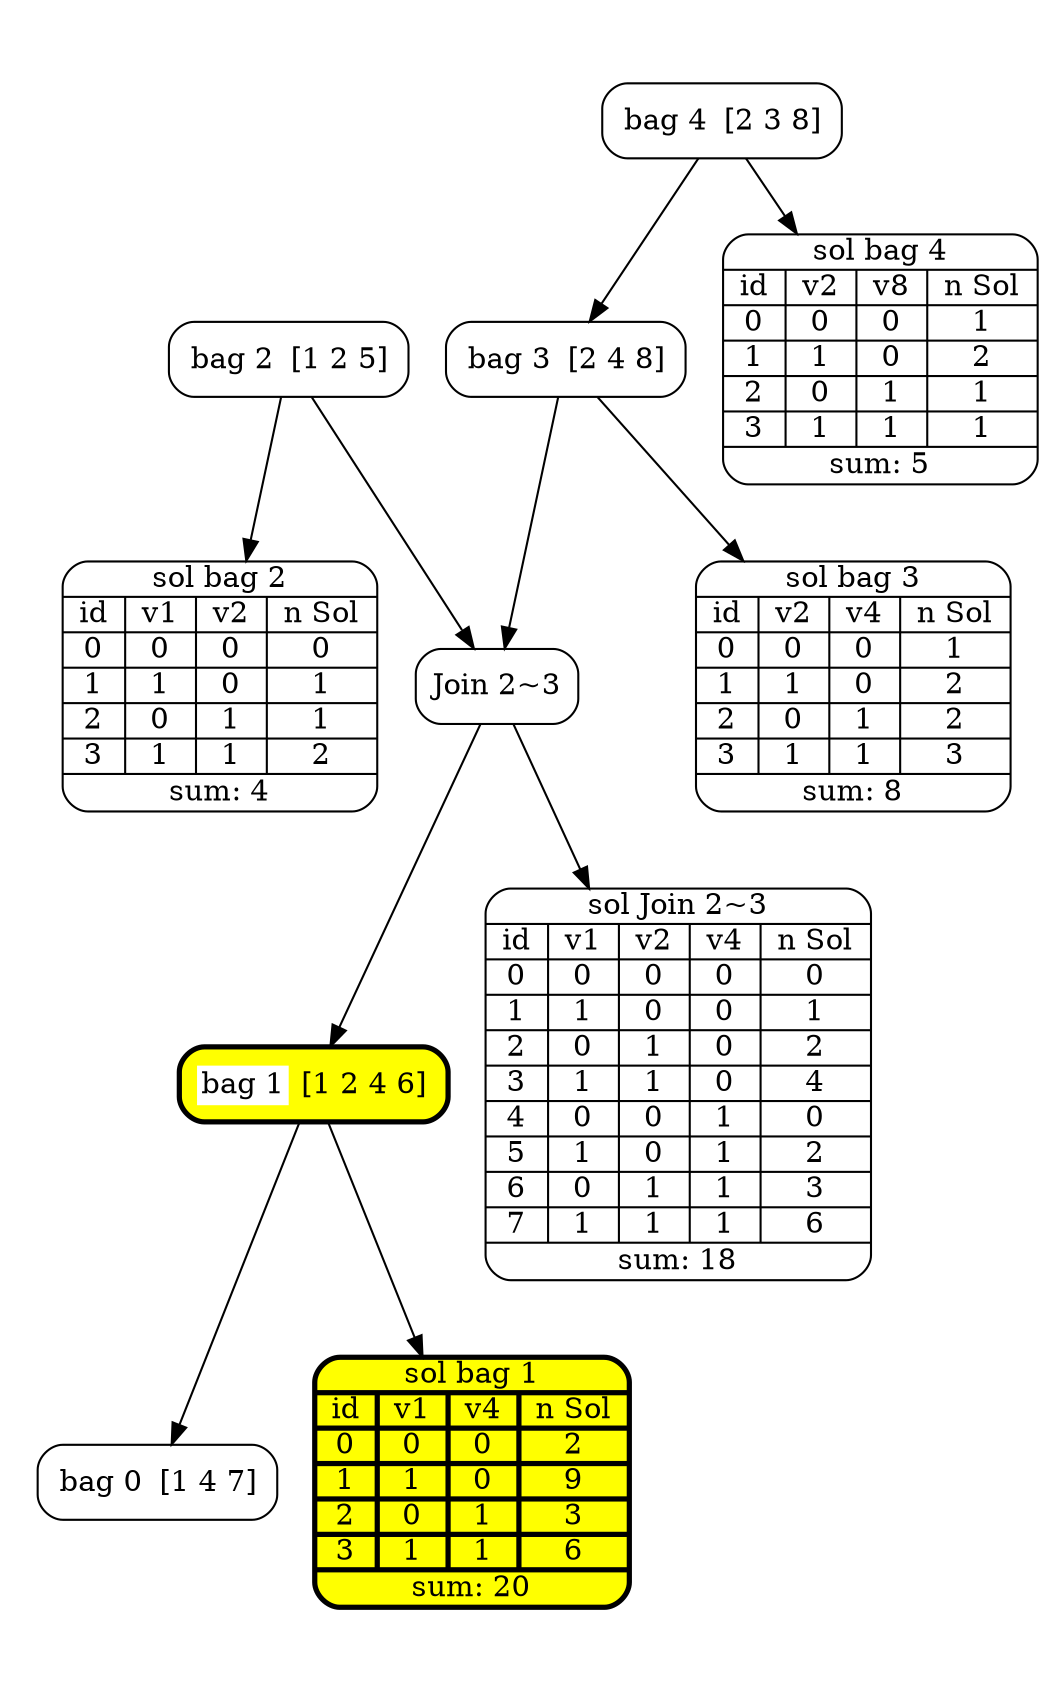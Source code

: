 strict digraph structs {
	graph [bb="0,0,438.08,728",
		dpi=250,
		margin="0,0.5"
	];
	node [fillcolor=white,
		label="\N",
		margin="0.11,0.01",
		shape=box,
		style="rounded,filled"
	];
	"bag 0"	[height=0.5,
		label=<<TABLE BORDER="0" CELLBORDER="0" CELLSPACING="0">
              <TR><TD BGCOLOR="white">bag 0</TD><TD PORT="anchor"></TD><TD>[1 4 7]</TD></TR></TABLE>>,
		penwidth=1.0,
		pos="65.582,60",
		width=1.3333];
	"bag 1"	[fillcolor=yellow,
		height=0.5,
		label=<<TABLE BORDER="0" CELLBORDER="0" CELLSPACING="0">
              <TR><TD BGCOLOR="white">bag 1</TD><TD PORT="anchor"></TD><TD>[1 2 4 6]</TD></TR></TABLE>>,
		penwidth=2.5,
		pos="131.58,250",
		width=1.4861];
	"bag 1" -> "bag 0"	[pos="e,71.589,78.112 125.61,231.98 114.08,199.14 88.68,126.79 74.905,87.558"];
	sol1	[fillcolor=yellow,
		height=1.6667,
		label="{sol bag 1|{{id|0|1|2|3}|{v1|0|1|0|1}|{v4|0|0|1|1}|{n Sol|2|9|3|6}}|sum: 20}",
		penwidth=2.5,
		pos="198.58,60",
		rects="132.08,102.5,265.08,119.5 132.08,85.5,159.08,102.5 132.08,68.5,159.08,85.5 132.08,51.5,159.08,68.5 132.08,34.5,159.08,51.5 132.08,\
17.5,159.08,34.5 159.08,85.5,189.08,102.5 159.08,68.5,189.08,85.5 159.08,51.5,189.08,68.5 159.08,34.5,189.08,51.5 159.08,17.5,189.08,\
34.5 189.08,85.5,219.08,102.5 189.08,68.5,219.08,85.5 189.08,51.5,219.08,68.5 189.08,34.5,219.08,51.5 189.08,17.5,219.08,34.5 219.08,\
85.5,265.08,102.5 219.08,68.5,265.08,85.5 219.08,51.5,265.08,68.5 219.08,34.5,265.08,51.5 219.08,17.5,265.08,34.5 132.08,0.5,265.08,\
17.5",
		shape=record,
		width=1.8472];
	"bag 1" -> sol1	[pos="e,177.64,119.75 137.65,231.98 145.87,208.92 161.03,166.37 174.17,129.49"];
	"bag 2"	[height=0.5,
		label=<<TABLE BORDER="0" CELLBORDER="0" CELLSPACING="0">
              <TR><TD BGCOLOR="white">bag 2</TD><TD PORT="anchor"></TD><TD>[1 2 5]</TD></TR></TABLE>>,
		penwidth=1.0,
		pos="123.58,596",
		width=1.3333];
	"bag 2" -> "bag 1"	[constraint=false,
		pos="e,107.81,268.32 92.59,577.99 66.594,561.77 31.272,534.7 15.582,500 -6.393,451.4 -3.5151,429.8 15.582,380 32.366,336.23 71.617,298 \
99.813,274.75",
		style=invis];
	sol2	[height=1.6667,
		label="{sol bag 2|{{id|0|1|2|3}|{v1|0|1|0|1}|{v2|0|0|1|1}|{n Sol|0|1|1|2}}|sum: 4}",
		penwidth=1.0,
		pos="91.582,440",
		rects="25.082,482.5,158.08,499.5 25.082,465.5,52.082,482.5 25.082,448.5,52.082,465.5 25.082,431.5,52.082,448.5 25.082,414.5,52.082,431.5 \
25.082,397.5,52.082,414.5 52.082,465.5,82.082,482.5 52.082,448.5,82.082,465.5 52.082,431.5,82.082,448.5 52.082,414.5,82.082,431.5 \
52.082,397.5,82.082,414.5 82.082,465.5,112.08,482.5 82.082,448.5,112.08,465.5 82.082,431.5,112.08,448.5 82.082,414.5,112.08,431.5 \
82.082,397.5,112.08,414.5 112.08,465.5,158.08,482.5 112.08,448.5,158.08,465.5 112.08,431.5,158.08,448.5 112.08,414.5,158.08,431.5 \
112.08,397.5,158.08,414.5 25.082,380.5,158.08,397.5",
		shape=record,
		width=1.8472];
	"bag 2" -> sol2	[pos="e,103.76,499.61 120.03,577.93 116.57,561.27 111.07,534.81 105.83,509.57"];
	"Join 2~3"	[height=0.5,
		penwidth=1.0,
		pos="208.58,440",
		width=0.88889];
	"bag 2" -> "Join 2~3"	[pos="e,199.12,458.15 133,577.93 147.81,551.1 176.64,498.88 194.09,467.25"];
	"bag 3"	[height=0.5,
		label=<<TABLE BORDER="0" CELLBORDER="0" CELLSPACING="0">
              <TR><TD BGCOLOR="white">bag 3</TD><TD PORT="anchor"></TD><TD>[2 4 8]</TD></TR></TABLE>>,
		penwidth=1.0,
		pos="238.58,596",
		width=1.3333];
	"bag 3" -> "bag 1"	[constraint=false,
		pos="e,140.52,268.27 245.13,577.79 258.55,539.52 285.04,445.59 249.58,380 235.69,354.3 215.4,364.49 194.58,344 174.42,324.16 156.89,296.95 \
145.47,277.09",
		style=invis];
	sol3	[height=1.6667,
		label="{sol bag 3|{{id|0|1|2|3}|{v2|0|1|0|1}|{v4|0|0|1|1}|{n Sol|1|2|2|3}}|sum: 8}",
		penwidth=1.0,
		pos="363.58,440",
		rects="297.08,482.5,430.08,499.5 297.08,465.5,324.08,482.5 297.08,448.5,324.08,465.5 297.08,431.5,324.08,448.5 297.08,414.5,324.08,431.5 \
297.08,397.5,324.08,414.5 324.08,465.5,354.08,482.5 324.08,448.5,354.08,465.5 324.08,431.5,354.08,448.5 324.08,414.5,354.08,431.5 \
324.08,397.5,354.08,414.5 354.08,465.5,384.08,482.5 354.08,448.5,384.08,465.5 354.08,431.5,384.08,448.5 354.08,414.5,384.08,431.5 \
354.08,397.5,384.08,414.5 384.08,465.5,430.08,482.5 384.08,448.5,430.08,465.5 384.08,431.5,430.08,448.5 384.08,414.5,430.08,431.5 \
384.08,397.5,430.08,414.5 297.08,380.5,430.08,397.5",
		shape=record,
		width=1.8472];
	"bag 3" -> sol3	[pos="e,316.01,499.61 252.44,577.93 266.32,560.83 288.58,533.4 309.55,507.57"];
	"bag 3" -> "Join 2~3"	[pos="e,211.92,458.15 235.26,577.93 230.08,551.34 220.03,499.78 213.86,468.07"];
	"bag 4"	[height=0.5,
		label=<<TABLE BORDER="0" CELLBORDER="0" CELLSPACING="0">
              <TR><TD BGCOLOR="white">bag 4</TD><TD PORT="anchor"></TD><TD>[2 3 8]</TD></TR></TABLE>>,
		penwidth=1.0,
		pos="304.58,710",
		width=1.3333];
	"bag 4" -> "bag 3"	[pos="e,248.7,614.17 294.56,691.99 283.75,673.65 266.42,644.24 253.9,623"];
	sol4	[height=1.6667,
		label="{sol bag 4|{{id|0|1|2|3}|{v2|0|1|0|1}|{v8|0|0|1|1}|{n Sol|1|2|1|1}}|sum: 5}",
		penwidth=1.0,
		pos="371.58,596",
		rects="305.08,638.5,438.08,655.5 305.08,621.5,332.08,638.5 305.08,604.5,332.08,621.5 305.08,587.5,332.08,604.5 305.08,570.5,332.08,587.5 \
305.08,553.5,332.08,570.5 332.08,621.5,362.08,638.5 332.08,604.5,362.08,621.5 332.08,587.5,362.08,604.5 332.08,570.5,362.08,587.5 \
332.08,553.5,362.08,570.5 362.08,621.5,392.08,638.5 362.08,604.5,392.08,621.5 362.08,587.5,392.08,604.5 362.08,570.5,392.08,587.5 \
362.08,553.5,392.08,570.5 392.08,621.5,438.08,638.5 392.08,604.5,438.08,621.5 392.08,587.5,438.08,604.5 392.08,570.5,438.08,587.5 \
392.08,553.5,438.08,570.5 305.08,536.5,438.08,553.5",
		shape=record,
		width=1.8472];
	"bag 4" -> sol4	[pos="e,336.54,655.58 314.76,691.99 319.39,684.24 325.21,674.52 331.33,664.28"];
	"solJoin2~3"	[height=2.6111,
		label="{sol Join 2~3|{{id|0|1|2|3|4|5|6|7}|{v1|0|1|0|1|0|1|0|1}|{v2|0|0|1|1|0|0|1|1}|{v4|0|0|0|0|1|1|1|1}|{n Sol|0|1|2|4|0|2|3|6}}|sum: \
18}",
		penwidth=1.0,
		pos="284.58,250",
		rects="203.08,326.5,366.08,343.5 203.08,309.5,230.08,326.5 203.08,292.5,230.08,309.5 203.08,275.5,230.08,292.5 203.08,258.5,230.08,275.5 \
203.08,241.5,230.08,258.5 203.08,224.5,230.08,241.5 203.08,207.5,230.08,224.5 203.08,190.5,230.08,207.5 203.08,173.5,230.08,190.5 \
230.08,309.5,260.08,326.5 230.08,292.5,260.08,309.5 230.08,275.5,260.08,292.5 230.08,258.5,260.08,275.5 230.08,241.5,260.08,258.5 \
230.08,224.5,260.08,241.5 230.08,207.5,260.08,224.5 230.08,190.5,260.08,207.5 230.08,173.5,260.08,190.5 260.08,309.5,290.08,326.5 \
260.08,292.5,290.08,309.5 260.08,275.5,290.08,292.5 260.08,258.5,290.08,275.5 260.08,241.5,290.08,258.5 260.08,224.5,290.08,241.5 \
260.08,207.5,290.08,224.5 260.08,190.5,290.08,207.5 260.08,173.5,290.08,190.5 290.08,309.5,320.08,326.5 290.08,292.5,320.08,309.5 \
290.08,275.5,320.08,292.5 290.08,258.5,320.08,275.5 290.08,241.5,320.08,258.5 290.08,224.5,320.08,241.5 290.08,207.5,320.08,224.5 \
290.08,190.5,320.08,207.5 290.08,173.5,320.08,190.5 320.08,309.5,366.08,326.5 320.08,292.5,366.08,309.5 320.08,275.5,366.08,292.5 \
320.08,258.5,366.08,275.5 320.08,241.5,366.08,258.5 320.08,224.5,366.08,241.5 320.08,207.5,366.08,224.5 320.08,190.5,366.08,207.5 \
320.08,173.5,366.08,190.5 203.08,156.5,366.08,173.5",
		shape=record,
		width=2.2639];
	"Join 2~3" -> "bag 1"	[pos="e,138.59,268.11 201.61,421.98 188.16,389.14 158.53,316.79 142.46,277.56"];
	"Join 2~3" -> "solJoin2~3"	[pos="e,247.18,343.51 215.46,421.98 222.03,405.73 232.51,379.81 243.34,353.01"];
}
